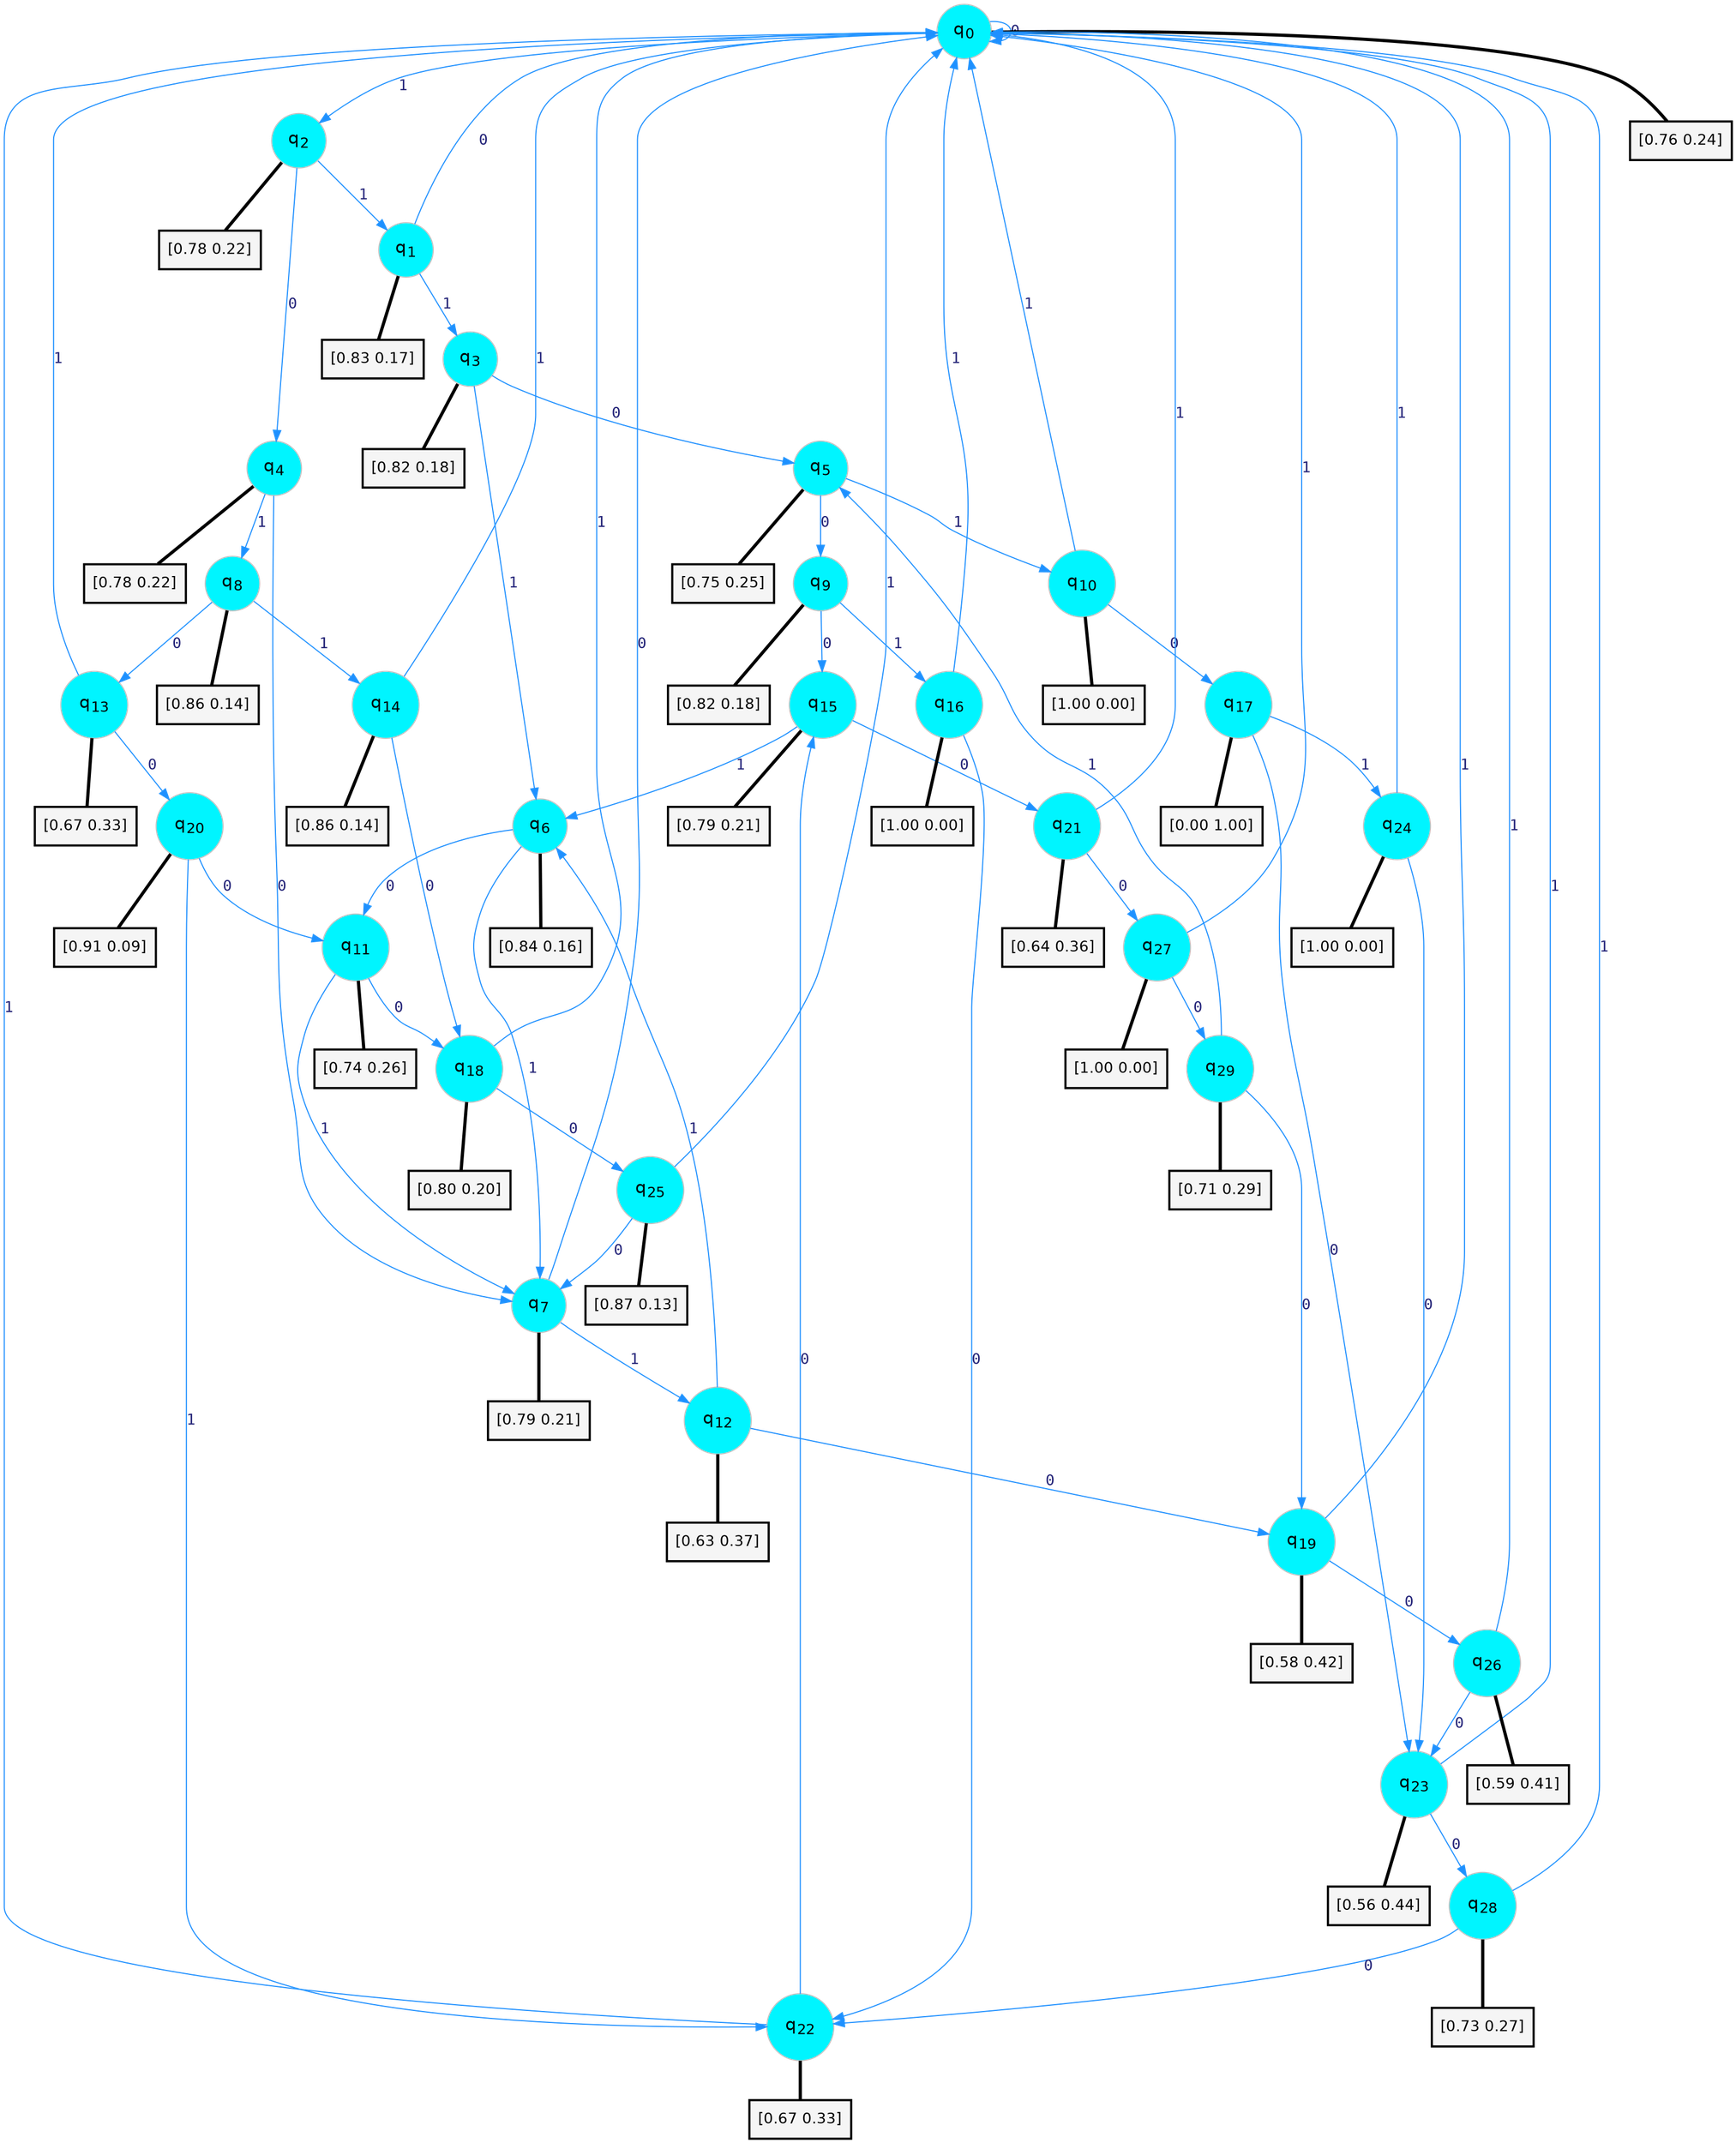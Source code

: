 digraph G {
graph [
bgcolor=transparent, dpi=300, rankdir=TD, size="40,25"];
node [
color=gray, fillcolor=turquoise1, fontcolor=black, fontname=Helvetica, fontsize=16, fontweight=bold, shape=circle, style=filled];
edge [
arrowsize=1, color=dodgerblue1, fontcolor=midnightblue, fontname=courier, fontweight=bold, penwidth=1, style=solid, weight=20];
0[label=<q<SUB>0</SUB>>];
1[label=<q<SUB>1</SUB>>];
2[label=<q<SUB>2</SUB>>];
3[label=<q<SUB>3</SUB>>];
4[label=<q<SUB>4</SUB>>];
5[label=<q<SUB>5</SUB>>];
6[label=<q<SUB>6</SUB>>];
7[label=<q<SUB>7</SUB>>];
8[label=<q<SUB>8</SUB>>];
9[label=<q<SUB>9</SUB>>];
10[label=<q<SUB>10</SUB>>];
11[label=<q<SUB>11</SUB>>];
12[label=<q<SUB>12</SUB>>];
13[label=<q<SUB>13</SUB>>];
14[label=<q<SUB>14</SUB>>];
15[label=<q<SUB>15</SUB>>];
16[label=<q<SUB>16</SUB>>];
17[label=<q<SUB>17</SUB>>];
18[label=<q<SUB>18</SUB>>];
19[label=<q<SUB>19</SUB>>];
20[label=<q<SUB>20</SUB>>];
21[label=<q<SUB>21</SUB>>];
22[label=<q<SUB>22</SUB>>];
23[label=<q<SUB>23</SUB>>];
24[label=<q<SUB>24</SUB>>];
25[label=<q<SUB>25</SUB>>];
26[label=<q<SUB>26</SUB>>];
27[label=<q<SUB>27</SUB>>];
28[label=<q<SUB>28</SUB>>];
29[label=<q<SUB>29</SUB>>];
30[label="[0.76 0.24]", shape=box,fontcolor=black, fontname=Helvetica, fontsize=14, penwidth=2, fillcolor=whitesmoke,color=black];
31[label="[0.83 0.17]", shape=box,fontcolor=black, fontname=Helvetica, fontsize=14, penwidth=2, fillcolor=whitesmoke,color=black];
32[label="[0.78 0.22]", shape=box,fontcolor=black, fontname=Helvetica, fontsize=14, penwidth=2, fillcolor=whitesmoke,color=black];
33[label="[0.82 0.18]", shape=box,fontcolor=black, fontname=Helvetica, fontsize=14, penwidth=2, fillcolor=whitesmoke,color=black];
34[label="[0.78 0.22]", shape=box,fontcolor=black, fontname=Helvetica, fontsize=14, penwidth=2, fillcolor=whitesmoke,color=black];
35[label="[0.75 0.25]", shape=box,fontcolor=black, fontname=Helvetica, fontsize=14, penwidth=2, fillcolor=whitesmoke,color=black];
36[label="[0.84 0.16]", shape=box,fontcolor=black, fontname=Helvetica, fontsize=14, penwidth=2, fillcolor=whitesmoke,color=black];
37[label="[0.79 0.21]", shape=box,fontcolor=black, fontname=Helvetica, fontsize=14, penwidth=2, fillcolor=whitesmoke,color=black];
38[label="[0.86 0.14]", shape=box,fontcolor=black, fontname=Helvetica, fontsize=14, penwidth=2, fillcolor=whitesmoke,color=black];
39[label="[0.82 0.18]", shape=box,fontcolor=black, fontname=Helvetica, fontsize=14, penwidth=2, fillcolor=whitesmoke,color=black];
40[label="[1.00 0.00]", shape=box,fontcolor=black, fontname=Helvetica, fontsize=14, penwidth=2, fillcolor=whitesmoke,color=black];
41[label="[0.74 0.26]", shape=box,fontcolor=black, fontname=Helvetica, fontsize=14, penwidth=2, fillcolor=whitesmoke,color=black];
42[label="[0.63 0.37]", shape=box,fontcolor=black, fontname=Helvetica, fontsize=14, penwidth=2, fillcolor=whitesmoke,color=black];
43[label="[0.67 0.33]", shape=box,fontcolor=black, fontname=Helvetica, fontsize=14, penwidth=2, fillcolor=whitesmoke,color=black];
44[label="[0.86 0.14]", shape=box,fontcolor=black, fontname=Helvetica, fontsize=14, penwidth=2, fillcolor=whitesmoke,color=black];
45[label="[0.79 0.21]", shape=box,fontcolor=black, fontname=Helvetica, fontsize=14, penwidth=2, fillcolor=whitesmoke,color=black];
46[label="[1.00 0.00]", shape=box,fontcolor=black, fontname=Helvetica, fontsize=14, penwidth=2, fillcolor=whitesmoke,color=black];
47[label="[0.00 1.00]", shape=box,fontcolor=black, fontname=Helvetica, fontsize=14, penwidth=2, fillcolor=whitesmoke,color=black];
48[label="[0.80 0.20]", shape=box,fontcolor=black, fontname=Helvetica, fontsize=14, penwidth=2, fillcolor=whitesmoke,color=black];
49[label="[0.58 0.42]", shape=box,fontcolor=black, fontname=Helvetica, fontsize=14, penwidth=2, fillcolor=whitesmoke,color=black];
50[label="[0.91 0.09]", shape=box,fontcolor=black, fontname=Helvetica, fontsize=14, penwidth=2, fillcolor=whitesmoke,color=black];
51[label="[0.64 0.36]", shape=box,fontcolor=black, fontname=Helvetica, fontsize=14, penwidth=2, fillcolor=whitesmoke,color=black];
52[label="[0.67 0.33]", shape=box,fontcolor=black, fontname=Helvetica, fontsize=14, penwidth=2, fillcolor=whitesmoke,color=black];
53[label="[0.56 0.44]", shape=box,fontcolor=black, fontname=Helvetica, fontsize=14, penwidth=2, fillcolor=whitesmoke,color=black];
54[label="[1.00 0.00]", shape=box,fontcolor=black, fontname=Helvetica, fontsize=14, penwidth=2, fillcolor=whitesmoke,color=black];
55[label="[0.87 0.13]", shape=box,fontcolor=black, fontname=Helvetica, fontsize=14, penwidth=2, fillcolor=whitesmoke,color=black];
56[label="[0.59 0.41]", shape=box,fontcolor=black, fontname=Helvetica, fontsize=14, penwidth=2, fillcolor=whitesmoke,color=black];
57[label="[1.00 0.00]", shape=box,fontcolor=black, fontname=Helvetica, fontsize=14, penwidth=2, fillcolor=whitesmoke,color=black];
58[label="[0.73 0.27]", shape=box,fontcolor=black, fontname=Helvetica, fontsize=14, penwidth=2, fillcolor=whitesmoke,color=black];
59[label="[0.71 0.29]", shape=box,fontcolor=black, fontname=Helvetica, fontsize=14, penwidth=2, fillcolor=whitesmoke,color=black];
0->0 [label=0];
0->2 [label=1];
0->30 [arrowhead=none, penwidth=3,color=black];
1->0 [label=0];
1->3 [label=1];
1->31 [arrowhead=none, penwidth=3,color=black];
2->4 [label=0];
2->1 [label=1];
2->32 [arrowhead=none, penwidth=3,color=black];
3->5 [label=0];
3->6 [label=1];
3->33 [arrowhead=none, penwidth=3,color=black];
4->7 [label=0];
4->8 [label=1];
4->34 [arrowhead=none, penwidth=3,color=black];
5->9 [label=0];
5->10 [label=1];
5->35 [arrowhead=none, penwidth=3,color=black];
6->11 [label=0];
6->7 [label=1];
6->36 [arrowhead=none, penwidth=3,color=black];
7->0 [label=0];
7->12 [label=1];
7->37 [arrowhead=none, penwidth=3,color=black];
8->13 [label=0];
8->14 [label=1];
8->38 [arrowhead=none, penwidth=3,color=black];
9->15 [label=0];
9->16 [label=1];
9->39 [arrowhead=none, penwidth=3,color=black];
10->17 [label=0];
10->0 [label=1];
10->40 [arrowhead=none, penwidth=3,color=black];
11->18 [label=0];
11->7 [label=1];
11->41 [arrowhead=none, penwidth=3,color=black];
12->19 [label=0];
12->6 [label=1];
12->42 [arrowhead=none, penwidth=3,color=black];
13->20 [label=0];
13->0 [label=1];
13->43 [arrowhead=none, penwidth=3,color=black];
14->18 [label=0];
14->0 [label=1];
14->44 [arrowhead=none, penwidth=3,color=black];
15->21 [label=0];
15->6 [label=1];
15->45 [arrowhead=none, penwidth=3,color=black];
16->22 [label=0];
16->0 [label=1];
16->46 [arrowhead=none, penwidth=3,color=black];
17->23 [label=0];
17->24 [label=1];
17->47 [arrowhead=none, penwidth=3,color=black];
18->25 [label=0];
18->0 [label=1];
18->48 [arrowhead=none, penwidth=3,color=black];
19->26 [label=0];
19->0 [label=1];
19->49 [arrowhead=none, penwidth=3,color=black];
20->11 [label=0];
20->22 [label=1];
20->50 [arrowhead=none, penwidth=3,color=black];
21->27 [label=0];
21->0 [label=1];
21->51 [arrowhead=none, penwidth=3,color=black];
22->15 [label=0];
22->0 [label=1];
22->52 [arrowhead=none, penwidth=3,color=black];
23->28 [label=0];
23->0 [label=1];
23->53 [arrowhead=none, penwidth=3,color=black];
24->23 [label=0];
24->0 [label=1];
24->54 [arrowhead=none, penwidth=3,color=black];
25->7 [label=0];
25->0 [label=1];
25->55 [arrowhead=none, penwidth=3,color=black];
26->23 [label=0];
26->0 [label=1];
26->56 [arrowhead=none, penwidth=3,color=black];
27->29 [label=0];
27->0 [label=1];
27->57 [arrowhead=none, penwidth=3,color=black];
28->22 [label=0];
28->0 [label=1];
28->58 [arrowhead=none, penwidth=3,color=black];
29->19 [label=0];
29->5 [label=1];
29->59 [arrowhead=none, penwidth=3,color=black];
}
